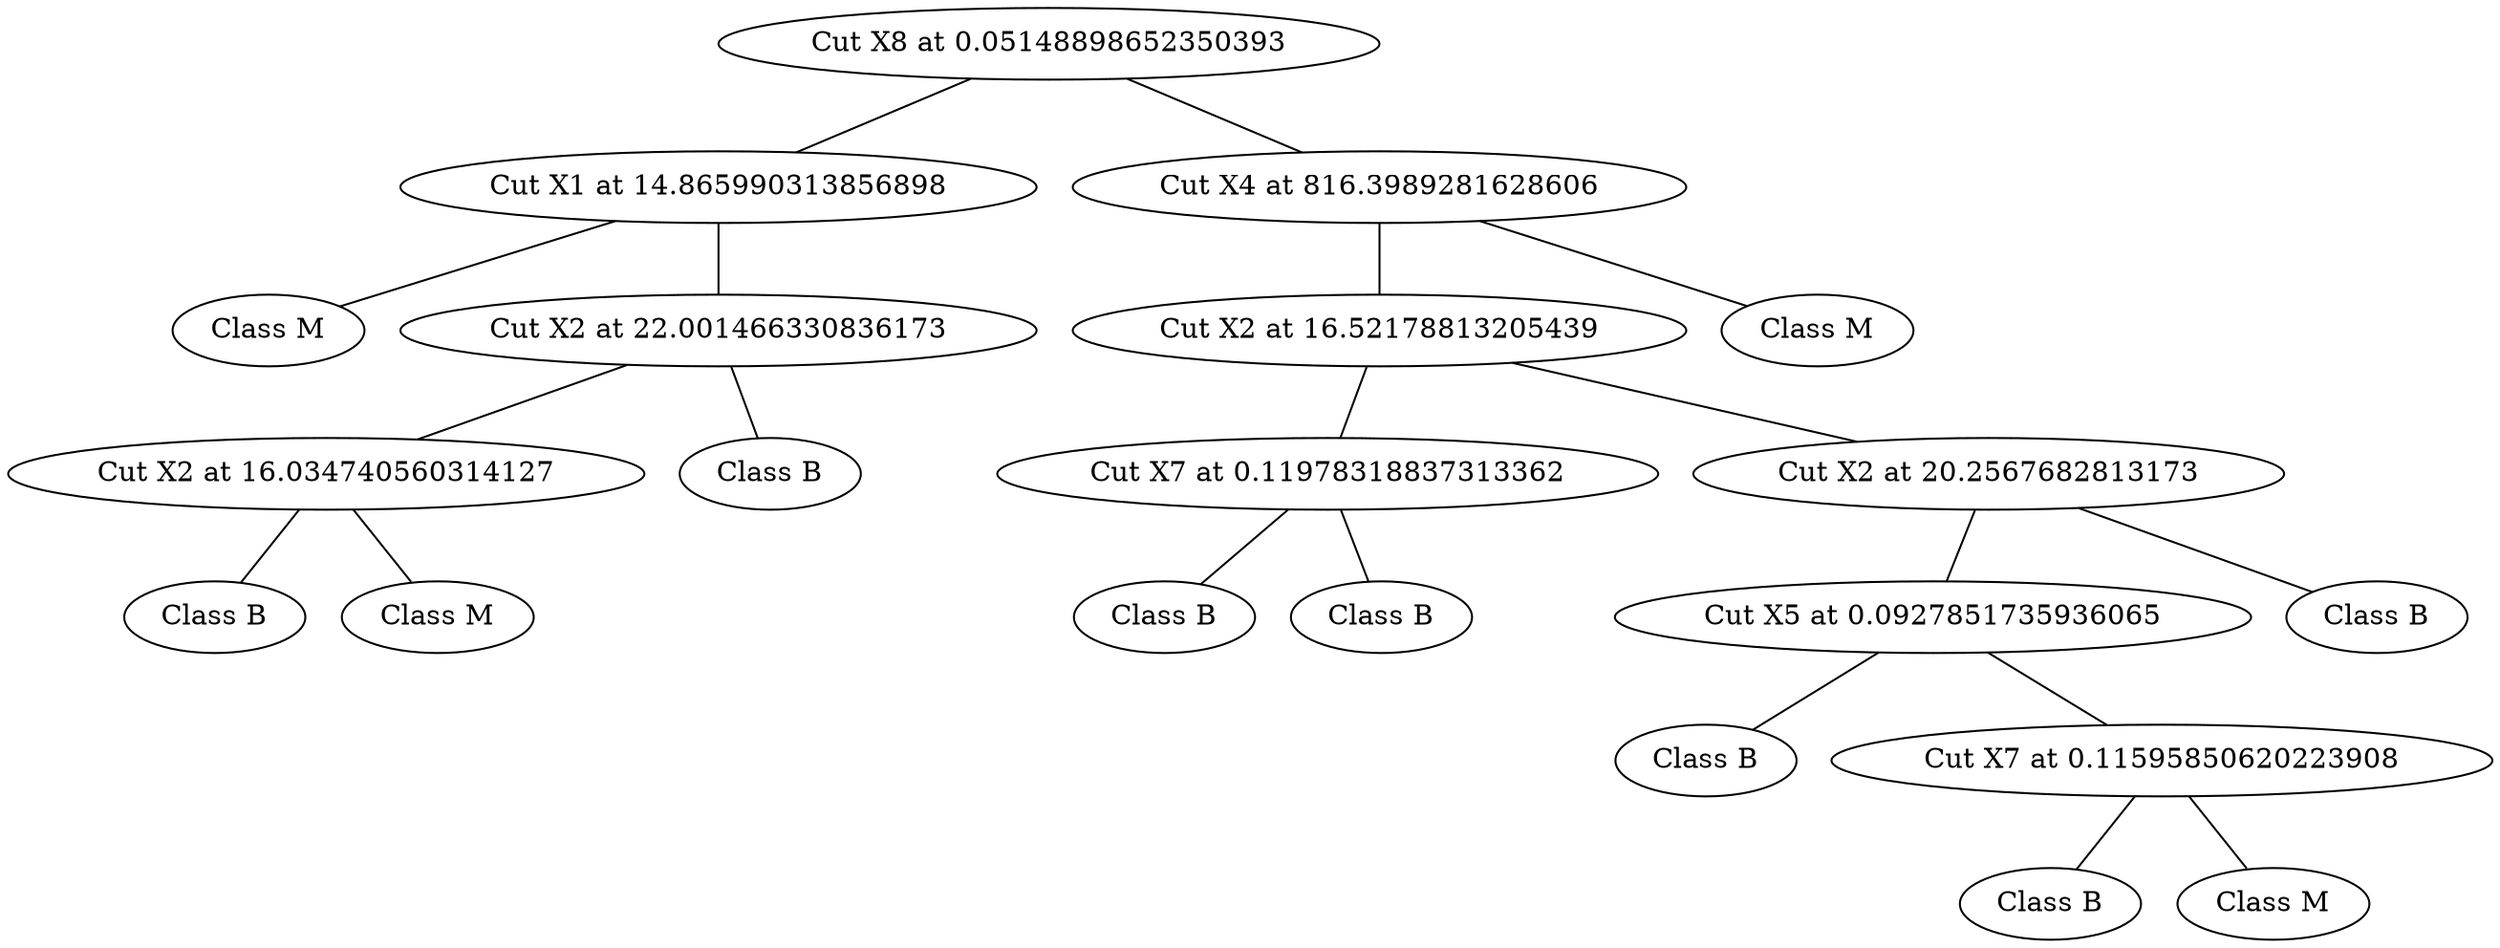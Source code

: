 // Decision Tree
graph {
	1 [label="Cut X8 at 0.05148898652350393"]
	2 [label="Cut X1 at 14.865990313856898"]
	4 [label="Class M"]
	5 [label="Cut X2 at 22.001466330836173"]
	10 [label="Cut X2 at 16.034740560314127"]
	20 [label="Class B"]
	21 [label="Class M"]
	11 [label="Class B"]
	3 [label="Cut X4 at 816.3989281628606"]
	6 [label="Cut X2 at 16.52178813205439"]
	12 [label="Cut X7 at 0.11978318837313362"]
	24 [label="Class B"]
	25 [label="Class B"]
	13 [label="Cut X2 at 20.2567682813173"]
	26 [label="Cut X5 at 0.0927851735936065"]
	52 [label="Class B"]
	53 [label="Cut X7 at 0.11595850620223908"]
	106 [label="Class B"]
	107 [label="Class M"]
	27 [label="Class B"]
	7 [label="Class M"]
	1 -- 2
	1 -- 3
	2 -- 4
	2 -- 5
	5 -- 10
	5 -- 11
	10 -- 20
	10 -- 21
	3 -- 6
	3 -- 7
	6 -- 12
	6 -- 13
	12 -- 24
	12 -- 25
	13 -- 26
	13 -- 27
	26 -- 52
	26 -- 53
	53 -- 106
	53 -- 107
}
